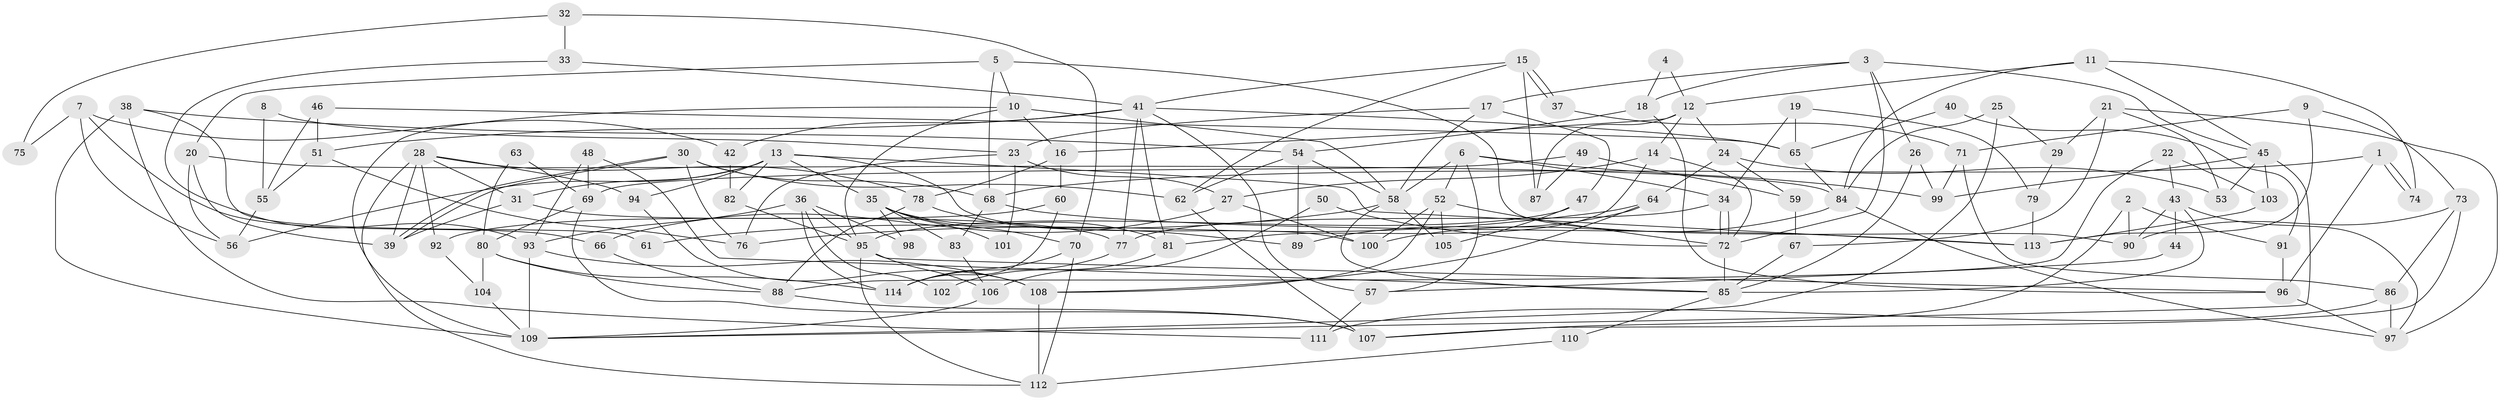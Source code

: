 // Generated by graph-tools (version 1.1) at 2025/11/02/27/25 16:11:22]
// undirected, 114 vertices, 228 edges
graph export_dot {
graph [start="1"]
  node [color=gray90,style=filled];
  1;
  2;
  3;
  4;
  5;
  6;
  7;
  8;
  9;
  10;
  11;
  12;
  13;
  14;
  15;
  16;
  17;
  18;
  19;
  20;
  21;
  22;
  23;
  24;
  25;
  26;
  27;
  28;
  29;
  30;
  31;
  32;
  33;
  34;
  35;
  36;
  37;
  38;
  39;
  40;
  41;
  42;
  43;
  44;
  45;
  46;
  47;
  48;
  49;
  50;
  51;
  52;
  53;
  54;
  55;
  56;
  57;
  58;
  59;
  60;
  61;
  62;
  63;
  64;
  65;
  66;
  67;
  68;
  69;
  70;
  71;
  72;
  73;
  74;
  75;
  76;
  77;
  78;
  79;
  80;
  81;
  82;
  83;
  84;
  85;
  86;
  87;
  88;
  89;
  90;
  91;
  92;
  93;
  94;
  95;
  96;
  97;
  98;
  99;
  100;
  101;
  102;
  103;
  104;
  105;
  106;
  107;
  108;
  109;
  110;
  111;
  112;
  113;
  114;
  1 -- 68;
  1 -- 74;
  1 -- 74;
  1 -- 96;
  2 -- 90;
  2 -- 107;
  2 -- 91;
  3 -- 17;
  3 -- 72;
  3 -- 18;
  3 -- 26;
  3 -- 45;
  4 -- 18;
  4 -- 12;
  5 -- 90;
  5 -- 10;
  5 -- 20;
  5 -- 68;
  6 -- 34;
  6 -- 99;
  6 -- 52;
  6 -- 57;
  6 -- 58;
  7 -- 42;
  7 -- 66;
  7 -- 56;
  7 -- 75;
  8 -- 23;
  8 -- 55;
  9 -- 113;
  9 -- 73;
  9 -- 71;
  10 -- 109;
  10 -- 95;
  10 -- 16;
  10 -- 58;
  11 -- 45;
  11 -- 84;
  11 -- 12;
  11 -- 74;
  12 -- 16;
  12 -- 14;
  12 -- 24;
  12 -- 87;
  13 -- 56;
  13 -- 31;
  13 -- 35;
  13 -- 82;
  13 -- 94;
  13 -- 100;
  13 -- 113;
  14 -- 72;
  14 -- 27;
  14 -- 81;
  15 -- 37;
  15 -- 37;
  15 -- 62;
  15 -- 41;
  15 -- 87;
  16 -- 78;
  16 -- 60;
  17 -- 23;
  17 -- 58;
  17 -- 47;
  18 -- 96;
  18 -- 54;
  19 -- 34;
  19 -- 65;
  19 -- 79;
  20 -- 39;
  20 -- 56;
  20 -- 84;
  21 -- 97;
  21 -- 67;
  21 -- 29;
  21 -- 53;
  22 -- 43;
  22 -- 103;
  22 -- 88;
  23 -- 27;
  23 -- 76;
  23 -- 101;
  24 -- 53;
  24 -- 59;
  24 -- 64;
  25 -- 84;
  25 -- 29;
  25 -- 109;
  26 -- 85;
  26 -- 99;
  27 -- 100;
  27 -- 66;
  28 -- 92;
  28 -- 94;
  28 -- 31;
  28 -- 39;
  28 -- 78;
  28 -- 112;
  29 -- 79;
  30 -- 68;
  30 -- 39;
  30 -- 39;
  30 -- 62;
  30 -- 76;
  31 -- 39;
  31 -- 77;
  32 -- 70;
  32 -- 33;
  32 -- 75;
  33 -- 41;
  33 -- 93;
  34 -- 77;
  34 -- 72;
  34 -- 72;
  35 -- 81;
  35 -- 70;
  35 -- 83;
  35 -- 98;
  35 -- 101;
  36 -- 114;
  36 -- 95;
  36 -- 93;
  36 -- 98;
  36 -- 102;
  37 -- 71;
  38 -- 109;
  38 -- 54;
  38 -- 61;
  38 -- 111;
  40 -- 91;
  40 -- 65;
  41 -- 77;
  41 -- 42;
  41 -- 51;
  41 -- 57;
  41 -- 65;
  41 -- 81;
  42 -- 82;
  43 -- 97;
  43 -- 85;
  43 -- 44;
  43 -- 90;
  44 -- 57;
  45 -- 109;
  45 -- 53;
  45 -- 99;
  45 -- 103;
  46 -- 65;
  46 -- 51;
  46 -- 55;
  47 -- 105;
  47 -- 95;
  48 -- 85;
  48 -- 93;
  48 -- 69;
  49 -- 87;
  49 -- 69;
  49 -- 59;
  50 -- 72;
  50 -- 106;
  51 -- 55;
  51 -- 76;
  52 -- 108;
  52 -- 72;
  52 -- 100;
  52 -- 105;
  54 -- 58;
  54 -- 62;
  54 -- 89;
  55 -- 56;
  57 -- 111;
  58 -- 61;
  58 -- 85;
  58 -- 105;
  59 -- 67;
  60 -- 114;
  60 -- 92;
  62 -- 107;
  63 -- 69;
  63 -- 80;
  64 -- 76;
  64 -- 89;
  64 -- 108;
  65 -- 84;
  66 -- 88;
  67 -- 85;
  68 -- 83;
  68 -- 113;
  69 -- 107;
  69 -- 80;
  70 -- 112;
  70 -- 114;
  71 -- 99;
  71 -- 86;
  72 -- 85;
  73 -- 86;
  73 -- 107;
  73 -- 90;
  77 -- 114;
  78 -- 89;
  78 -- 88;
  79 -- 113;
  80 -- 88;
  80 -- 104;
  80 -- 114;
  81 -- 102;
  82 -- 95;
  83 -- 106;
  84 -- 100;
  84 -- 97;
  85 -- 110;
  86 -- 111;
  86 -- 97;
  88 -- 107;
  91 -- 96;
  92 -- 104;
  93 -- 108;
  93 -- 109;
  94 -- 108;
  95 -- 96;
  95 -- 106;
  95 -- 112;
  96 -- 97;
  103 -- 113;
  104 -- 109;
  106 -- 109;
  108 -- 112;
  110 -- 112;
}
